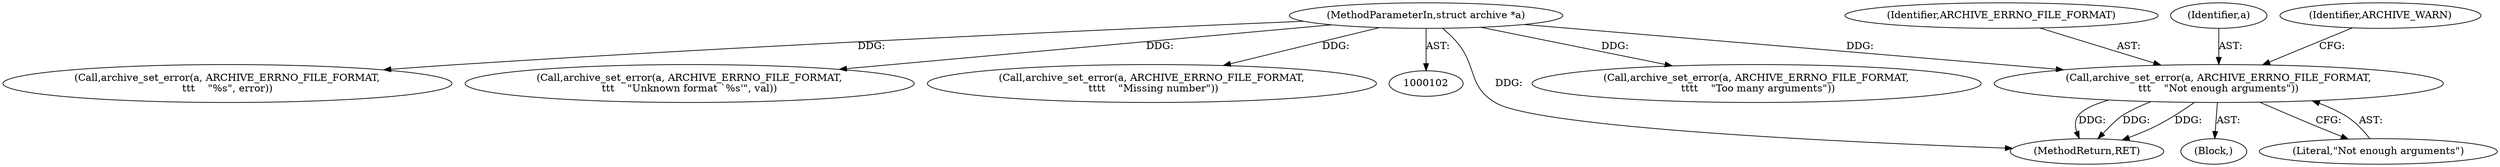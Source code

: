 digraph "0_libarchive_a550daeecf6bc689ade371349892ea17b5b97c77@pointer" {
"1000203" [label="(Call,archive_set_error(a, ARCHIVE_ERRNO_FILE_FORMAT,\n\t\t\t    \"Not enough arguments\"))"];
"1000104" [label="(MethodParameterIn,struct archive *a)"];
"1000205" [label="(Identifier,ARCHIVE_ERRNO_FILE_FORMAT)"];
"1000203" [label="(Call,archive_set_error(a, ARCHIVE_ERRNO_FILE_FORMAT,\n\t\t\t    \"Not enough arguments\"))"];
"1000204" [label="(Identifier,a)"];
"1000243" [label="(MethodReturn,RET)"];
"1000192" [label="(Call,archive_set_error(a, ARCHIVE_ERRNO_FILE_FORMAT,\n \t\t\t\t    \"Too many arguments\"))"];
"1000208" [label="(Identifier,ARCHIVE_WARN)"];
"1000202" [label="(Block,)"];
"1000221" [label="(Call,archive_set_error(a, ARCHIVE_ERRNO_FILE_FORMAT,\n\t\t\t    \"%s\", error))"];
"1000104" [label="(MethodParameterIn,struct archive *a)"];
"1000145" [label="(Call,archive_set_error(a, ARCHIVE_ERRNO_FILE_FORMAT,\n\t\t\t    \"Unknown format `%s'\", val))"];
"1000171" [label="(Call,archive_set_error(a, ARCHIVE_ERRNO_FILE_FORMAT,\n \t\t\t\t    \"Missing number\"))"];
"1000206" [label="(Literal,\"Not enough arguments\")"];
"1000203" -> "1000202"  [label="AST: "];
"1000203" -> "1000206"  [label="CFG: "];
"1000204" -> "1000203"  [label="AST: "];
"1000205" -> "1000203"  [label="AST: "];
"1000206" -> "1000203"  [label="AST: "];
"1000208" -> "1000203"  [label="CFG: "];
"1000203" -> "1000243"  [label="DDG: "];
"1000203" -> "1000243"  [label="DDG: "];
"1000203" -> "1000243"  [label="DDG: "];
"1000104" -> "1000203"  [label="DDG: "];
"1000104" -> "1000102"  [label="AST: "];
"1000104" -> "1000243"  [label="DDG: "];
"1000104" -> "1000145"  [label="DDG: "];
"1000104" -> "1000171"  [label="DDG: "];
"1000104" -> "1000192"  [label="DDG: "];
"1000104" -> "1000221"  [label="DDG: "];
}

